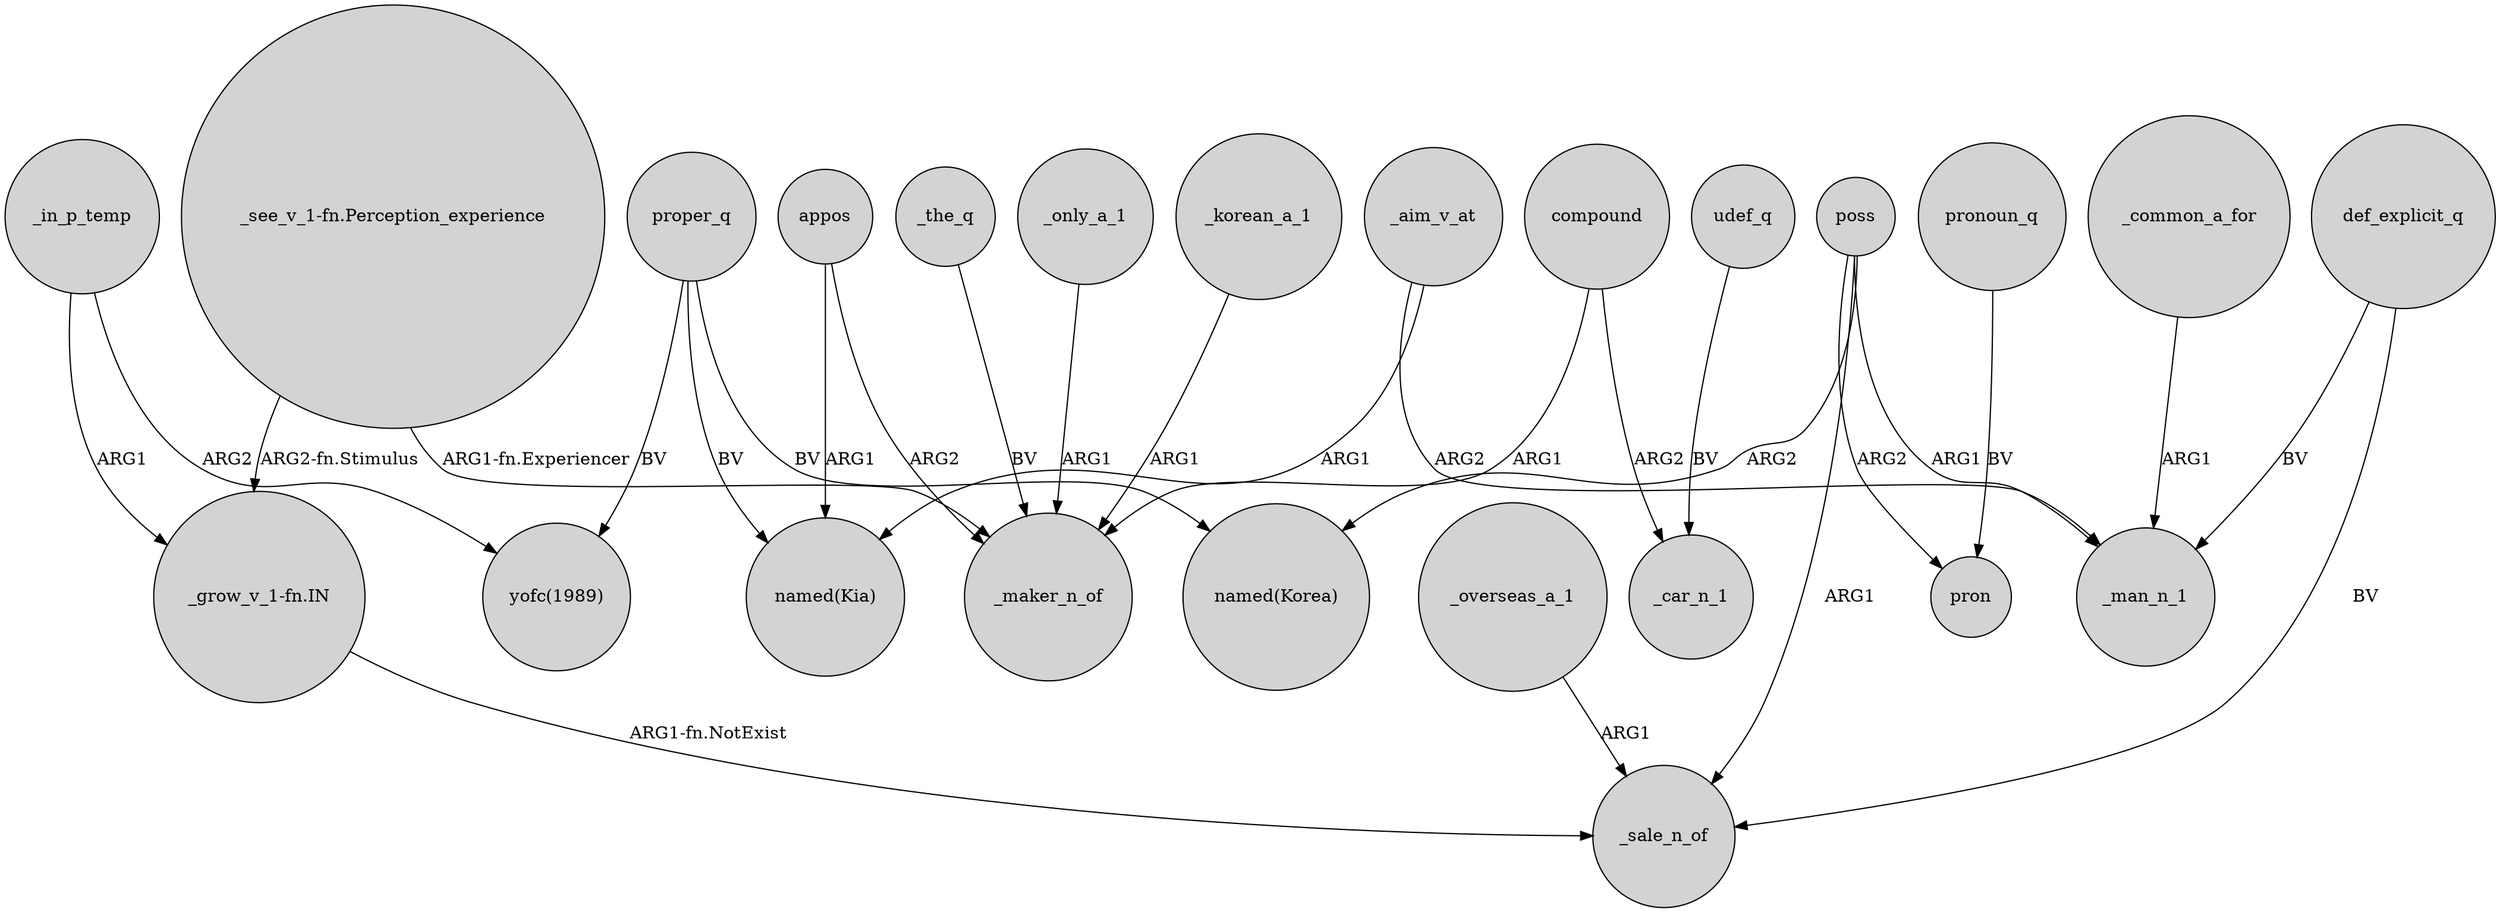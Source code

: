digraph {
	node [shape=circle style=filled]
	_in_p_temp -> "yofc(1989)" [label=ARG2]
	poss -> pron [label=ARG2]
	"_see_v_1-fn.Perception_experience" -> "_grow_v_1-fn.IN" [label="ARG2-fn.Stimulus"]
	_overseas_a_1 -> _sale_n_of [label=ARG1]
	_only_a_1 -> _maker_n_of [label=ARG1]
	_korean_a_1 -> _maker_n_of [label=ARG1]
	proper_q -> "named(Kia)" [label=BV]
	def_explicit_q -> _man_n_1 [label=BV]
	compound -> _maker_n_of [label=ARG1]
	_in_p_temp -> "_grow_v_1-fn.IN" [label=ARG1]
	_common_a_for -> _man_n_1 [label=ARG1]
	_the_q -> _maker_n_of [label=BV]
	"_grow_v_1-fn.IN" -> _sale_n_of [label="ARG1-fn.NotExist"]
	def_explicit_q -> _sale_n_of [label=BV]
	appos -> "named(Kia)" [label=ARG1]
	appos -> _maker_n_of [label=ARG2]
	proper_q -> "yofc(1989)" [label=BV]
	poss -> "named(Korea)" [label=ARG2]
	_aim_v_at -> _man_n_1 [label=ARG2]
	pronoun_q -> pron [label=BV]
	proper_q -> "named(Korea)" [label=BV]
	poss -> _sale_n_of [label=ARG1]
	udef_q -> _car_n_1 [label=BV]
	_aim_v_at -> "named(Kia)" [label=ARG1]
	poss -> _man_n_1 [label=ARG1]
	"_see_v_1-fn.Perception_experience" -> _maker_n_of [label="ARG1-fn.Experiencer"]
	compound -> _car_n_1 [label=ARG2]
}
